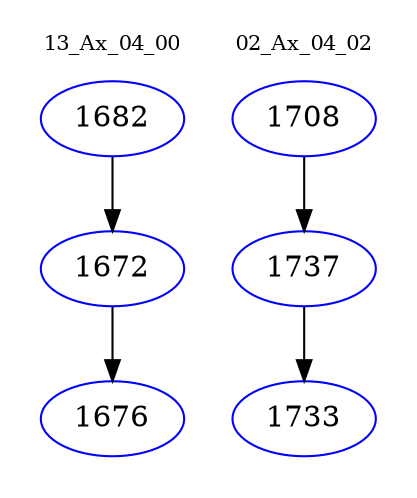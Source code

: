 digraph{
subgraph cluster_0 {
color = white
label = "13_Ax_04_00";
fontsize=10;
T0_1682 [label="1682", color="blue"]
T0_1682 -> T0_1672 [color="black"]
T0_1672 [label="1672", color="blue"]
T0_1672 -> T0_1676 [color="black"]
T0_1676 [label="1676", color="blue"]
}
subgraph cluster_1 {
color = white
label = "02_Ax_04_02";
fontsize=10;
T1_1708 [label="1708", color="blue"]
T1_1708 -> T1_1737 [color="black"]
T1_1737 [label="1737", color="blue"]
T1_1737 -> T1_1733 [color="black"]
T1_1733 [label="1733", color="blue"]
}
}
